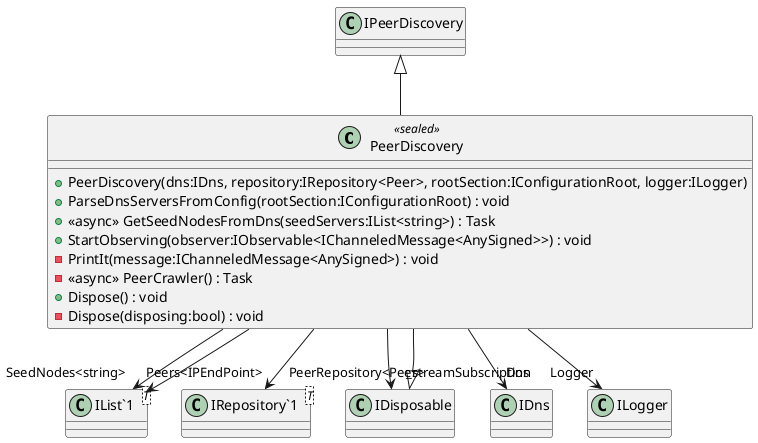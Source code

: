 @startuml
class PeerDiscovery <<sealed>> {
    + PeerDiscovery(dns:IDns, repository:IRepository<Peer>, rootSection:IConfigurationRoot, logger:ILogger)
    + ParseDnsServersFromConfig(rootSection:IConfigurationRoot) : void
    + <<async>> GetSeedNodesFromDns(seedServers:IList<string>) : Task
    + StartObserving(observer:IObservable<IChanneledMessage<AnySigned>>) : void
    - PrintIt(message:IChanneledMessage<AnySigned>) : void
    - <<async>> PeerCrawler() : Task
    + Dispose() : void
    - Dispose(disposing:bool) : void
}
class "IList`1"<T> {
}
class "IRepository`1"<T> {
}
IPeerDiscovery <|-- PeerDiscovery
IDisposable <|-- PeerDiscovery
PeerDiscovery --> "Dns" IDns
PeerDiscovery --> "Logger" ILogger
PeerDiscovery --> "SeedNodes<string>" "IList`1"
PeerDiscovery --> "Peers<IPEndPoint>" "IList`1"
PeerDiscovery --> "PeerRepository<Peer>" "IRepository`1"
PeerDiscovery --> "_streamSubscription" IDisposable
@enduml
